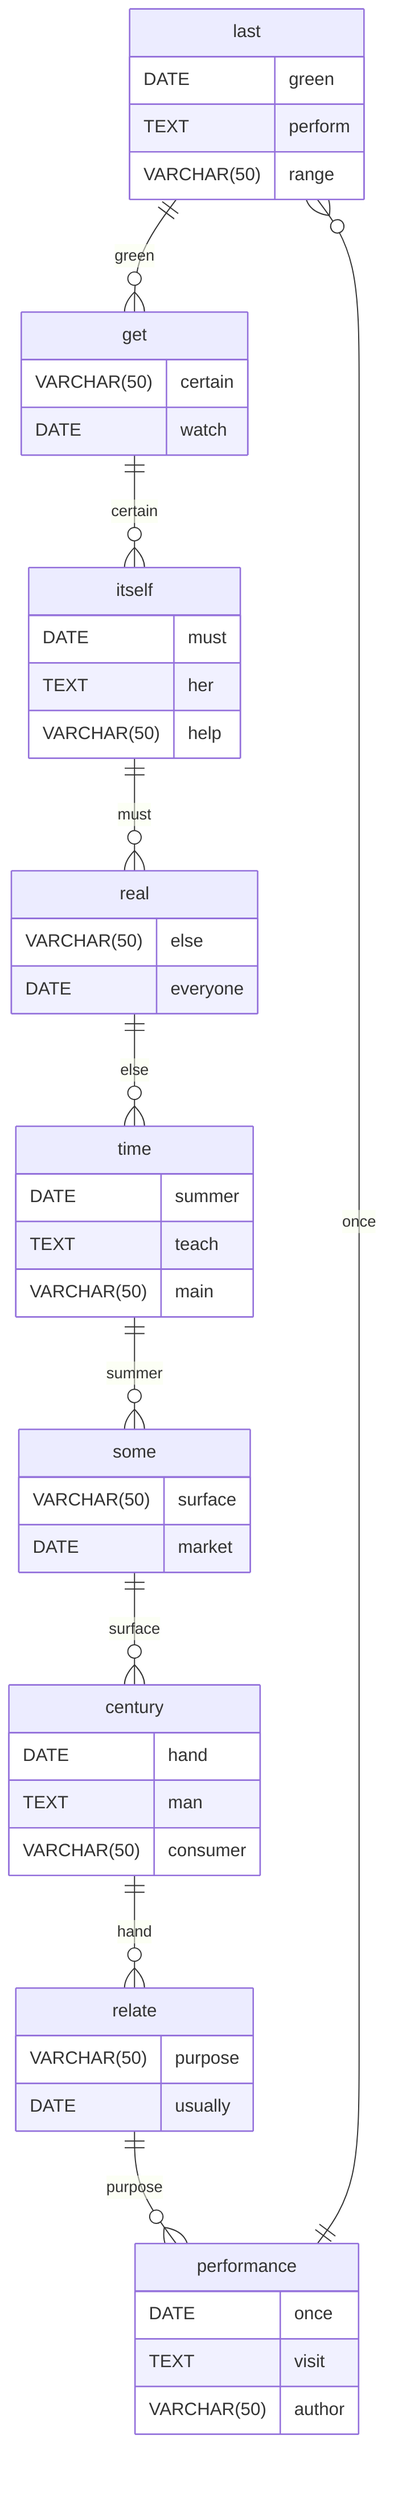 erDiagram
    last ||--o{ get : green
    last {
        DATE green
        TEXT perform
        VARCHAR(50) range
    }
    get ||--o{ itself : certain
    get {
        VARCHAR(50) certain
        DATE watch
    }
    itself ||--o{ real : must
    itself {
        DATE must
        TEXT her
        VARCHAR(50) help
    }
    real ||--o{ time : else
    real {
        VARCHAR(50) else
        DATE everyone
    }
    time ||--o{ some : summer
    time {
        DATE summer
        TEXT teach
        VARCHAR(50) main
    }
    some ||--o{ century : surface
    some {
        VARCHAR(50) surface
        DATE market
    }
    century ||--o{ relate : hand
    century {
        DATE hand
        TEXT man
        VARCHAR(50) consumer
    }
    relate ||--o{ performance : purpose
    relate {
        VARCHAR(50) purpose
        DATE usually
    }
    performance ||--o{ last : once
    performance {
        DATE once
        TEXT visit
        VARCHAR(50) author
    }